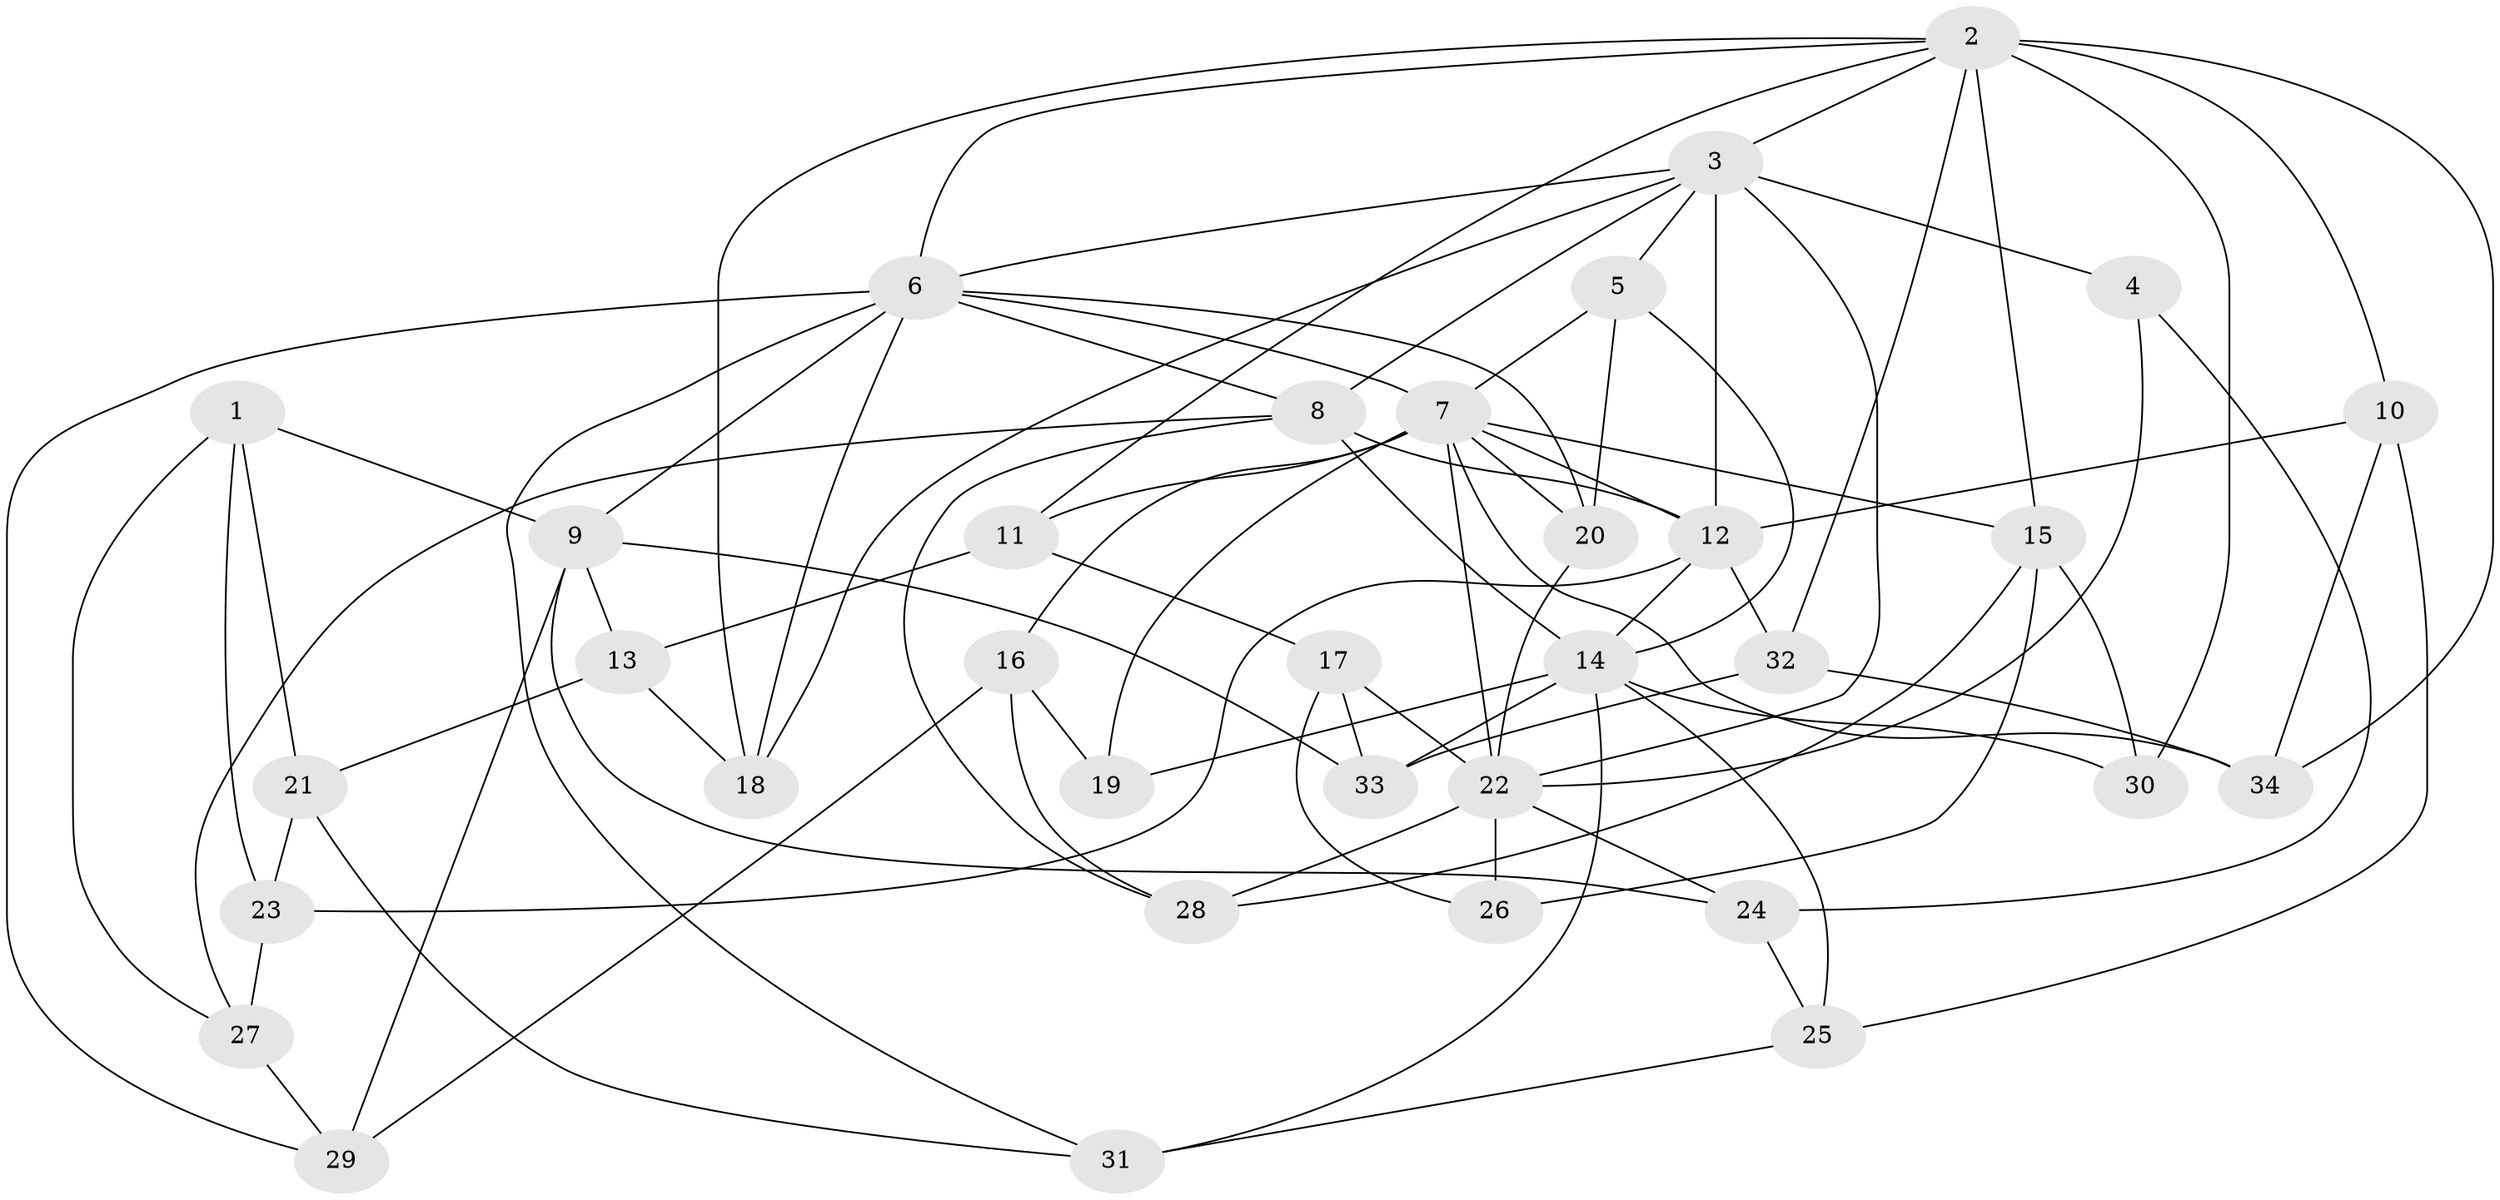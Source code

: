 // original degree distribution, {4: 1.0}
// Generated by graph-tools (version 1.1) at 2025/38/03/09/25 02:38:08]
// undirected, 34 vertices, 84 edges
graph export_dot {
graph [start="1"]
  node [color=gray90,style=filled];
  1;
  2;
  3;
  4;
  5;
  6;
  7;
  8;
  9;
  10;
  11;
  12;
  13;
  14;
  15;
  16;
  17;
  18;
  19;
  20;
  21;
  22;
  23;
  24;
  25;
  26;
  27;
  28;
  29;
  30;
  31;
  32;
  33;
  34;
  1 -- 9 [weight=1.0];
  1 -- 21 [weight=1.0];
  1 -- 23 [weight=1.0];
  1 -- 27 [weight=1.0];
  2 -- 3 [weight=1.0];
  2 -- 6 [weight=2.0];
  2 -- 10 [weight=1.0];
  2 -- 11 [weight=1.0];
  2 -- 15 [weight=3.0];
  2 -- 18 [weight=1.0];
  2 -- 30 [weight=1.0];
  2 -- 32 [weight=1.0];
  2 -- 34 [weight=1.0];
  3 -- 4 [weight=2.0];
  3 -- 5 [weight=1.0];
  3 -- 6 [weight=1.0];
  3 -- 8 [weight=1.0];
  3 -- 12 [weight=2.0];
  3 -- 18 [weight=1.0];
  3 -- 22 [weight=1.0];
  4 -- 22 [weight=1.0];
  4 -- 24 [weight=1.0];
  5 -- 7 [weight=1.0];
  5 -- 14 [weight=1.0];
  5 -- 20 [weight=1.0];
  6 -- 7 [weight=1.0];
  6 -- 8 [weight=1.0];
  6 -- 9 [weight=1.0];
  6 -- 18 [weight=1.0];
  6 -- 20 [weight=1.0];
  6 -- 29 [weight=1.0];
  6 -- 31 [weight=1.0];
  7 -- 11 [weight=1.0];
  7 -- 12 [weight=1.0];
  7 -- 15 [weight=1.0];
  7 -- 16 [weight=1.0];
  7 -- 19 [weight=1.0];
  7 -- 20 [weight=1.0];
  7 -- 22 [weight=3.0];
  7 -- 34 [weight=1.0];
  8 -- 12 [weight=3.0];
  8 -- 14 [weight=1.0];
  8 -- 27 [weight=1.0];
  8 -- 28 [weight=1.0];
  9 -- 13 [weight=1.0];
  9 -- 24 [weight=1.0];
  9 -- 29 [weight=1.0];
  9 -- 33 [weight=1.0];
  10 -- 12 [weight=1.0];
  10 -- 25 [weight=1.0];
  10 -- 34 [weight=1.0];
  11 -- 13 [weight=1.0];
  11 -- 17 [weight=1.0];
  12 -- 14 [weight=1.0];
  12 -- 23 [weight=1.0];
  12 -- 32 [weight=1.0];
  13 -- 18 [weight=1.0];
  13 -- 21 [weight=1.0];
  14 -- 19 [weight=2.0];
  14 -- 25 [weight=1.0];
  14 -- 30 [weight=2.0];
  14 -- 31 [weight=1.0];
  14 -- 33 [weight=1.0];
  15 -- 26 [weight=2.0];
  15 -- 28 [weight=1.0];
  15 -- 30 [weight=1.0];
  16 -- 19 [weight=1.0];
  16 -- 28 [weight=1.0];
  16 -- 29 [weight=1.0];
  17 -- 22 [weight=1.0];
  17 -- 26 [weight=1.0];
  17 -- 33 [weight=1.0];
  20 -- 22 [weight=1.0];
  21 -- 23 [weight=1.0];
  21 -- 31 [weight=1.0];
  22 -- 24 [weight=1.0];
  22 -- 26 [weight=1.0];
  22 -- 28 [weight=1.0];
  23 -- 27 [weight=1.0];
  24 -- 25 [weight=1.0];
  25 -- 31 [weight=1.0];
  27 -- 29 [weight=1.0];
  32 -- 33 [weight=1.0];
  32 -- 34 [weight=1.0];
}
